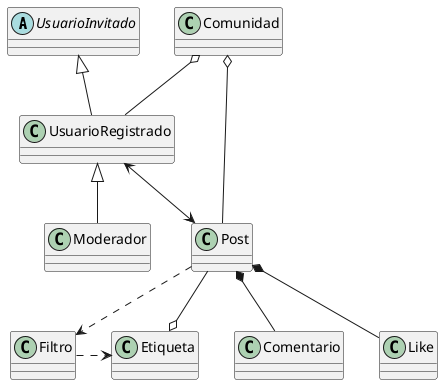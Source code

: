 @startuml

abstract class UsuarioInvitado {}

class UsuarioRegistrado {}

class Moderador {}

class Post {}

class Etiqueta {}

class Comunidad{}

class Filtro{}

class Comentario{}

class Like{}

Comunidad o-- UsuarioRegistrado
Comunidad o-- Post
UsuarioRegistrado <--> Post
UsuarioInvitado <|-- UsuarioRegistrado
UsuarioRegistrado <|-- Moderador
Post --o Etiqueta
Post *-- Like
Post *-- Comentario
Post ..> Filtro
Filtro .> Etiqueta


@enduml
